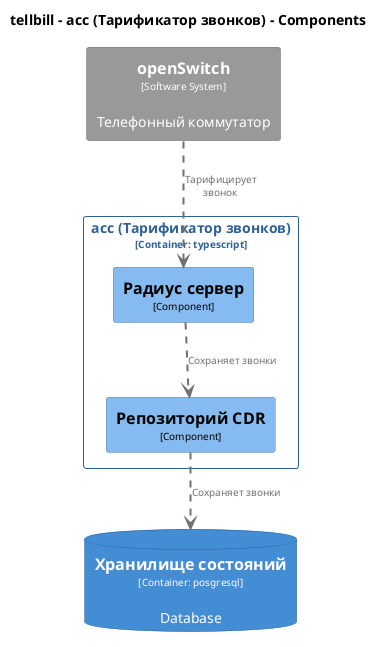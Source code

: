 @startuml
set separator none
title tellbill - acc (Тарификатор звонков) - Components

top to bottom direction

skinparam {
  arrowFontSize 10
  defaultTextAlignment center
  wrapWidth 200
  maxMessageSize 100
}

hide stereotype

skinparam rectangle<<openSwitch>> {
  BackgroundColor #999999
  FontColor #ffffff
  BorderColor #6b6b6b
  shadowing false
}
skinparam rectangle<<tellbill.accТарификаторзвонков.Радиуссервер>> {
  BackgroundColor #85bbf0
  FontColor #000000
  BorderColor #5d82a8
  shadowing false
}
skinparam rectangle<<tellbill.accТарификаторзвонков.РепозиторийCDR>> {
  BackgroundColor #85bbf0
  FontColor #000000
  BorderColor #5d82a8
  shadowing false
}
skinparam database<<tellbill.Хранилищесостояний>> {
  BackgroundColor #438dd5
  FontColor #ffffff
  BorderColor #2e6295
  shadowing false
}
skinparam rectangle<<tellbill.accТарификаторзвонков>> {
  BorderColor #2e6295
  FontColor #2e6295
  shadowing false
}

rectangle "==openSwitch\n<size:10>[Software System]</size>\n\nТелефонный коммутатор" <<openSwitch>> as openSwitch
database "==Хранилище состояний\n<size:10>[Container: posgresql]</size>\n\nDatabase" <<tellbill.Хранилищесостояний>> as tellbill.Хранилищесостояний

rectangle "acc (Тарификатор звонков)\n<size:10>[Container: typescript]</size>" <<tellbill.accТарификаторзвонков>> {
  rectangle "==Репозиторий CDR\n<size:10>[Component]</size>" <<tellbill.accТарификаторзвонков.РепозиторийCDR>> as tellbill.accТарификаторзвонков.РепозиторийCDR
  rectangle "==Радиус сервер\n<size:10>[Component]</size>" <<tellbill.accТарификаторзвонков.Радиуссервер>> as tellbill.accТарификаторзвонков.Радиуссервер
}

tellbill.accТарификаторзвонков.Радиуссервер .[#707070,thickness=2].> tellbill.accТарификаторзвонков.РепозиторийCDR : "<color:#707070>Сохраняет звонки"
tellbill.accТарификаторзвонков.РепозиторийCDR .[#707070,thickness=2].> tellbill.Хранилищесостояний : "<color:#707070>Сохраняет звонки"
openSwitch .[#707070,thickness=2].> tellbill.accТарификаторзвонков.Радиуссервер : "<color:#707070>Тарифицирует звонок"
@enduml